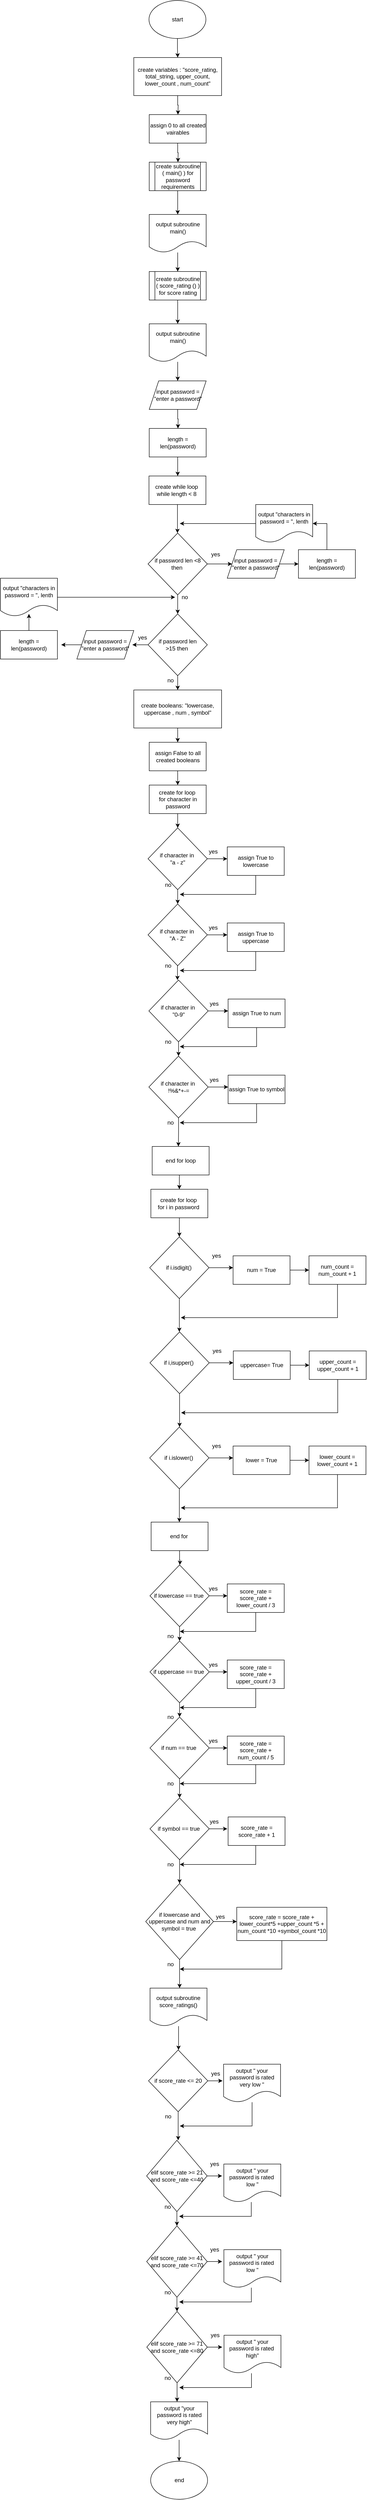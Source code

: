 <mxfile version="13.9.9" type="device"><diagram id="KdwjwquZ7RfV0tkbcsfE" name="Page-1"><mxGraphModel dx="1504" dy="705" grid="1" gridSize="10" guides="1" tooltips="1" connect="1" arrows="1" fold="1" page="1" pageScale="1" pageWidth="850" pageHeight="1100" math="0" shadow="0"><root><mxCell id="0"/><mxCell id="1" parent="0"/><mxCell id="ARI2hdOrfVQBnuiklUza-3" style="edgeStyle=orthogonalEdgeStyle;rounded=0;orthogonalLoop=1;jettySize=auto;html=1;entryX=0.5;entryY=0;entryDx=0;entryDy=0;" edge="1" parent="1" source="ARI2hdOrfVQBnuiklUza-1" target="ARI2hdOrfVQBnuiklUza-2"><mxGeometry relative="1" as="geometry"/></mxCell><mxCell id="ARI2hdOrfVQBnuiklUza-1" value="start" style="ellipse;whiteSpace=wrap;html=1;" vertex="1" parent="1"><mxGeometry x="365" y="20" width="120" height="80" as="geometry"/></mxCell><mxCell id="ARI2hdOrfVQBnuiklUza-5" style="edgeStyle=orthogonalEdgeStyle;rounded=0;orthogonalLoop=1;jettySize=auto;html=1;" edge="1" parent="1" source="ARI2hdOrfVQBnuiklUza-2"><mxGeometry relative="1" as="geometry"><mxPoint x="426" y="260" as="targetPoint"/></mxGeometry></mxCell><mxCell id="ARI2hdOrfVQBnuiklUza-2" value="create variables : &quot;score_rating, total_string, upper_count, lower_count , num_count&quot;" style="rounded=0;whiteSpace=wrap;html=1;" vertex="1" parent="1"><mxGeometry x="333" y="140" width="185" height="80" as="geometry"/></mxCell><mxCell id="ARI2hdOrfVQBnuiklUza-6" style="edgeStyle=orthogonalEdgeStyle;rounded=0;orthogonalLoop=1;jettySize=auto;html=1;" edge="1" parent="1" source="ARI2hdOrfVQBnuiklUza-4"><mxGeometry relative="1" as="geometry"><mxPoint x="426" y="360" as="targetPoint"/></mxGeometry></mxCell><mxCell id="ARI2hdOrfVQBnuiklUza-4" value="assign 0 to all created vairables" style="rounded=0;whiteSpace=wrap;html=1;" vertex="1" parent="1"><mxGeometry x="365.5" y="260" width="120" height="60" as="geometry"/></mxCell><mxCell id="ARI2hdOrfVQBnuiklUza-8" style="edgeStyle=orthogonalEdgeStyle;rounded=0;orthogonalLoop=1;jettySize=auto;html=1;exitX=0.5;exitY=1;exitDx=0;exitDy=0;" edge="1" parent="1"><mxGeometry relative="1" as="geometry"><mxPoint x="425.5" y="470" as="targetPoint"/><mxPoint x="425.5" y="420" as="sourcePoint"/></mxGeometry></mxCell><mxCell id="ARI2hdOrfVQBnuiklUza-10" value="&lt;span&gt;create subroutine ( main() ) for password requirements&lt;/span&gt;" style="shape=process;whiteSpace=wrap;html=1;backgroundOutline=1;" vertex="1" parent="1"><mxGeometry x="365.5" y="360" width="120" height="60" as="geometry"/></mxCell><mxCell id="ARI2hdOrfVQBnuiklUza-15" style="edgeStyle=orthogonalEdgeStyle;rounded=0;orthogonalLoop=1;jettySize=auto;html=1;entryX=0.5;entryY=0;entryDx=0;entryDy=0;" edge="1" parent="1" source="ARI2hdOrfVQBnuiklUza-11" target="ARI2hdOrfVQBnuiklUza-14"><mxGeometry relative="1" as="geometry"/></mxCell><mxCell id="ARI2hdOrfVQBnuiklUza-11" value="&lt;span&gt;create subroutine ( score_rating () ) for score rating&lt;/span&gt;" style="shape=process;whiteSpace=wrap;html=1;backgroundOutline=1;" vertex="1" parent="1"><mxGeometry x="365.5" y="590" width="120" height="60" as="geometry"/></mxCell><mxCell id="ARI2hdOrfVQBnuiklUza-13" style="edgeStyle=orthogonalEdgeStyle;rounded=0;orthogonalLoop=1;jettySize=auto;html=1;" edge="1" parent="1" source="ARI2hdOrfVQBnuiklUza-12" target="ARI2hdOrfVQBnuiklUza-11"><mxGeometry relative="1" as="geometry"/></mxCell><mxCell id="ARI2hdOrfVQBnuiklUza-12" value="output subroutine main()" style="shape=document;whiteSpace=wrap;html=1;boundedLbl=1;" vertex="1" parent="1"><mxGeometry x="365.5" y="470" width="120" height="80" as="geometry"/></mxCell><mxCell id="ARI2hdOrfVQBnuiklUza-17" style="edgeStyle=orthogonalEdgeStyle;rounded=0;orthogonalLoop=1;jettySize=auto;html=1;" edge="1" parent="1" source="ARI2hdOrfVQBnuiklUza-14"><mxGeometry relative="1" as="geometry"><mxPoint x="425.5" y="820" as="targetPoint"/></mxGeometry></mxCell><mxCell id="ARI2hdOrfVQBnuiklUza-14" value="output subroutine main()" style="shape=document;whiteSpace=wrap;html=1;boundedLbl=1;" vertex="1" parent="1"><mxGeometry x="365.5" y="700" width="120" height="80" as="geometry"/></mxCell><mxCell id="ARI2hdOrfVQBnuiklUza-18" style="edgeStyle=orthogonalEdgeStyle;rounded=0;orthogonalLoop=1;jettySize=auto;html=1;" edge="1" parent="1" source="ARI2hdOrfVQBnuiklUza-16"><mxGeometry relative="1" as="geometry"><mxPoint x="426" y="920" as="targetPoint"/></mxGeometry></mxCell><mxCell id="ARI2hdOrfVQBnuiklUza-16" value="input password = &quot;enter a password&quot;" style="shape=parallelogram;perimeter=parallelogramPerimeter;whiteSpace=wrap;html=1;fixedSize=1;" vertex="1" parent="1"><mxGeometry x="365.5" y="820" width="120" height="60" as="geometry"/></mxCell><mxCell id="ARI2hdOrfVQBnuiklUza-22" style="edgeStyle=orthogonalEdgeStyle;rounded=0;orthogonalLoop=1;jettySize=auto;html=1;" edge="1" parent="1" source="ARI2hdOrfVQBnuiklUza-20"><mxGeometry relative="1" as="geometry"><mxPoint x="425.5" y="1020" as="targetPoint"/></mxGeometry></mxCell><mxCell id="ARI2hdOrfVQBnuiklUza-20" value="length = len(password)" style="rounded=0;whiteSpace=wrap;html=1;" vertex="1" parent="1"><mxGeometry x="365.5" y="920" width="120" height="60" as="geometry"/></mxCell><mxCell id="ARI2hdOrfVQBnuiklUza-23" style="edgeStyle=orthogonalEdgeStyle;rounded=0;orthogonalLoop=1;jettySize=auto;html=1;" edge="1" parent="1" source="ARI2hdOrfVQBnuiklUza-21"><mxGeometry relative="1" as="geometry"><mxPoint x="425" y="1140" as="targetPoint"/></mxGeometry></mxCell><mxCell id="ARI2hdOrfVQBnuiklUza-21" value="create while loop&amp;nbsp;&lt;br&gt;while length &amp;lt; 8&amp;nbsp;" style="rounded=0;whiteSpace=wrap;html=1;" vertex="1" parent="1"><mxGeometry x="365" y="1020" width="120" height="60" as="geometry"/></mxCell><mxCell id="ARI2hdOrfVQBnuiklUza-25" style="edgeStyle=orthogonalEdgeStyle;rounded=0;orthogonalLoop=1;jettySize=auto;html=1;" edge="1" parent="1" source="ARI2hdOrfVQBnuiklUza-24"><mxGeometry relative="1" as="geometry"><mxPoint x="540" y="1205" as="targetPoint"/></mxGeometry></mxCell><mxCell id="ARI2hdOrfVQBnuiklUza-33" style="edgeStyle=orthogonalEdgeStyle;rounded=0;orthogonalLoop=1;jettySize=auto;html=1;entryX=0.5;entryY=0;entryDx=0;entryDy=0;" edge="1" parent="1" source="ARI2hdOrfVQBnuiklUza-24" target="ARI2hdOrfVQBnuiklUza-32"><mxGeometry relative="1" as="geometry"/></mxCell><mxCell id="ARI2hdOrfVQBnuiklUza-24" value="if password len &amp;lt;8 then&amp;nbsp;" style="rhombus;whiteSpace=wrap;html=1;" vertex="1" parent="1"><mxGeometry x="363" y="1140" width="125" height="130" as="geometry"/></mxCell><mxCell id="ARI2hdOrfVQBnuiklUza-28" style="edgeStyle=orthogonalEdgeStyle;rounded=0;orthogonalLoop=1;jettySize=auto;html=1;" edge="1" parent="1" source="ARI2hdOrfVQBnuiklUza-26"><mxGeometry relative="1" as="geometry"><mxPoint x="680" y="1205" as="targetPoint"/></mxGeometry></mxCell><mxCell id="ARI2hdOrfVQBnuiklUza-26" value="input password = &quot;enter a password&quot;" style="shape=parallelogram;perimeter=parallelogramPerimeter;whiteSpace=wrap;html=1;fixedSize=1;" vertex="1" parent="1"><mxGeometry x="530" y="1175" width="120" height="60" as="geometry"/></mxCell><mxCell id="ARI2hdOrfVQBnuiklUza-29" style="edgeStyle=orthogonalEdgeStyle;rounded=0;orthogonalLoop=1;jettySize=auto;html=1;" edge="1" parent="1" source="ARI2hdOrfVQBnuiklUza-27"><mxGeometry relative="1" as="geometry"><mxPoint x="710" y="1120" as="targetPoint"/><Array as="points"><mxPoint x="740" y="1120"/></Array></mxGeometry></mxCell><mxCell id="ARI2hdOrfVQBnuiklUza-27" value="length = len(password)" style="rounded=0;whiteSpace=wrap;html=1;" vertex="1" parent="1"><mxGeometry x="680" y="1175" width="120" height="60" as="geometry"/></mxCell><mxCell id="ARI2hdOrfVQBnuiklUza-31" style="edgeStyle=orthogonalEdgeStyle;rounded=0;orthogonalLoop=1;jettySize=auto;html=1;" edge="1" parent="1" source="ARI2hdOrfVQBnuiklUza-30"><mxGeometry relative="1" as="geometry"><mxPoint x="430" y="1120" as="targetPoint"/></mxGeometry></mxCell><mxCell id="ARI2hdOrfVQBnuiklUza-30" value="output &quot;characters in password = &quot;, lenth" style="shape=document;whiteSpace=wrap;html=1;boundedLbl=1;" vertex="1" parent="1"><mxGeometry x="590" y="1080" width="120" height="80" as="geometry"/></mxCell><mxCell id="ARI2hdOrfVQBnuiklUza-40" style="edgeStyle=orthogonalEdgeStyle;rounded=0;orthogonalLoop=1;jettySize=auto;html=1;" edge="1" parent="1" source="ARI2hdOrfVQBnuiklUza-32"><mxGeometry relative="1" as="geometry"><mxPoint x="330" y="1375" as="targetPoint"/></mxGeometry></mxCell><mxCell id="ARI2hdOrfVQBnuiklUza-45" style="edgeStyle=orthogonalEdgeStyle;rounded=0;orthogonalLoop=1;jettySize=auto;html=1;entryX=0.5;entryY=0;entryDx=0;entryDy=0;" edge="1" parent="1" source="ARI2hdOrfVQBnuiklUza-32" target="ARI2hdOrfVQBnuiklUza-44"><mxGeometry relative="1" as="geometry"/></mxCell><mxCell id="ARI2hdOrfVQBnuiklUza-32" value="if password len &lt;br&gt;&amp;gt;15 then&amp;nbsp;" style="rhombus;whiteSpace=wrap;html=1;" vertex="1" parent="1"><mxGeometry x="363" y="1310" width="125" height="130" as="geometry"/></mxCell><mxCell id="ARI2hdOrfVQBnuiklUza-41" style="edgeStyle=orthogonalEdgeStyle;rounded=0;orthogonalLoop=1;jettySize=auto;html=1;entryX=1.067;entryY=0.5;entryDx=0;entryDy=0;entryPerimeter=0;" edge="1" parent="1" source="ARI2hdOrfVQBnuiklUza-36" target="ARI2hdOrfVQBnuiklUza-38"><mxGeometry relative="1" as="geometry"/></mxCell><mxCell id="ARI2hdOrfVQBnuiklUza-36" value="input password = &quot;enter a password&quot;" style="shape=parallelogram;perimeter=parallelogramPerimeter;whiteSpace=wrap;html=1;fixedSize=1;" vertex="1" parent="1"><mxGeometry x="213" y="1345" width="120" height="60" as="geometry"/></mxCell><mxCell id="ARI2hdOrfVQBnuiklUza-42" style="edgeStyle=orthogonalEdgeStyle;rounded=0;orthogonalLoop=1;jettySize=auto;html=1;" edge="1" parent="1" source="ARI2hdOrfVQBnuiklUza-38"><mxGeometry relative="1" as="geometry"><mxPoint x="112" y="1310" as="targetPoint"/></mxGeometry></mxCell><mxCell id="ARI2hdOrfVQBnuiklUza-38" value="length = len(password)" style="rounded=0;whiteSpace=wrap;html=1;" vertex="1" parent="1"><mxGeometry x="52" y="1345" width="120" height="60" as="geometry"/></mxCell><mxCell id="ARI2hdOrfVQBnuiklUza-43" style="edgeStyle=orthogonalEdgeStyle;rounded=0;orthogonalLoop=1;jettySize=auto;html=1;" edge="1" parent="1" source="ARI2hdOrfVQBnuiklUza-39"><mxGeometry relative="1" as="geometry"><mxPoint x="420" y="1275" as="targetPoint"/></mxGeometry></mxCell><mxCell id="ARI2hdOrfVQBnuiklUza-39" value="output &quot;characters in password = &quot;, lenth" style="shape=document;whiteSpace=wrap;html=1;boundedLbl=1;" vertex="1" parent="1"><mxGeometry x="52" y="1235" width="120" height="80" as="geometry"/></mxCell><mxCell id="ARI2hdOrfVQBnuiklUza-47" style="edgeStyle=orthogonalEdgeStyle;rounded=0;orthogonalLoop=1;jettySize=auto;html=1;" edge="1" parent="1" source="ARI2hdOrfVQBnuiklUza-44"><mxGeometry relative="1" as="geometry"><mxPoint x="425.5" y="1580" as="targetPoint"/></mxGeometry></mxCell><mxCell id="ARI2hdOrfVQBnuiklUza-44" value="create booleans: &quot;lowercase, uppercase , num , symbol&quot;" style="rounded=0;whiteSpace=wrap;html=1;" vertex="1" parent="1"><mxGeometry x="333" y="1470" width="185" height="80" as="geometry"/></mxCell><mxCell id="ARI2hdOrfVQBnuiklUza-49" style="edgeStyle=orthogonalEdgeStyle;rounded=0;orthogonalLoop=1;jettySize=auto;html=1;entryX=0.5;entryY=0;entryDx=0;entryDy=0;" edge="1" parent="1" source="ARI2hdOrfVQBnuiklUza-46" target="ARI2hdOrfVQBnuiklUza-48"><mxGeometry relative="1" as="geometry"/></mxCell><mxCell id="ARI2hdOrfVQBnuiklUza-46" value="assign False to all created booleans" style="rounded=0;whiteSpace=wrap;html=1;" vertex="1" parent="1"><mxGeometry x="365.5" y="1580" width="120" height="60" as="geometry"/></mxCell><mxCell id="ARI2hdOrfVQBnuiklUza-51" style="edgeStyle=orthogonalEdgeStyle;rounded=0;orthogonalLoop=1;jettySize=auto;html=1;entryX=0.5;entryY=0;entryDx=0;entryDy=0;" edge="1" parent="1" source="ARI2hdOrfVQBnuiklUza-48" target="ARI2hdOrfVQBnuiklUza-50"><mxGeometry relative="1" as="geometry"/></mxCell><mxCell id="ARI2hdOrfVQBnuiklUza-48" value="create for loop&amp;nbsp;&lt;br&gt;for character in password" style="rounded=0;whiteSpace=wrap;html=1;" vertex="1" parent="1"><mxGeometry x="365.5" y="1670" width="120" height="60" as="geometry"/></mxCell><mxCell id="ARI2hdOrfVQBnuiklUza-57" style="edgeStyle=orthogonalEdgeStyle;rounded=0;orthogonalLoop=1;jettySize=auto;html=1;" edge="1" parent="1" source="ARI2hdOrfVQBnuiklUza-50"><mxGeometry relative="1" as="geometry"><mxPoint x="530" y="1825" as="targetPoint"/></mxGeometry></mxCell><mxCell id="ARI2hdOrfVQBnuiklUza-75" style="edgeStyle=orthogonalEdgeStyle;rounded=0;orthogonalLoop=1;jettySize=auto;html=1;" edge="1" parent="1" source="ARI2hdOrfVQBnuiklUza-50"><mxGeometry relative="1" as="geometry"><mxPoint x="425.5" y="1920" as="targetPoint"/></mxGeometry></mxCell><mxCell id="ARI2hdOrfVQBnuiklUza-50" value="if character in&amp;nbsp;&lt;br&gt;&quot;a - z&quot;" style="rhombus;whiteSpace=wrap;html=1;" vertex="1" parent="1"><mxGeometry x="363" y="1760" width="125" height="130" as="geometry"/></mxCell><mxCell id="ARI2hdOrfVQBnuiklUza-52" value="yes" style="text;html=1;align=center;verticalAlign=middle;resizable=0;points=[];autosize=1;" vertex="1" parent="1"><mxGeometry x="490" y="1175" width="30" height="20" as="geometry"/></mxCell><mxCell id="ARI2hdOrfVQBnuiklUza-53" value="yes" style="text;html=1;align=center;verticalAlign=middle;resizable=0;points=[];autosize=1;" vertex="1" parent="1"><mxGeometry x="335.5" y="1350" width="30" height="20" as="geometry"/></mxCell><mxCell id="ARI2hdOrfVQBnuiklUza-54" value="no" style="text;html=1;align=center;verticalAlign=middle;resizable=0;points=[];autosize=1;" vertex="1" parent="1"><mxGeometry x="425" y="1265" width="30" height="20" as="geometry"/></mxCell><mxCell id="ARI2hdOrfVQBnuiklUza-55" value="no" style="text;html=1;align=center;verticalAlign=middle;resizable=0;points=[];autosize=1;" vertex="1" parent="1"><mxGeometry x="395" y="1440" width="30" height="20" as="geometry"/></mxCell><mxCell id="ARI2hdOrfVQBnuiklUza-56" value="yes" style="text;html=1;align=center;verticalAlign=middle;resizable=0;points=[];autosize=1;" vertex="1" parent="1"><mxGeometry x="485" y="1800" width="30" height="20" as="geometry"/></mxCell><mxCell id="ARI2hdOrfVQBnuiklUza-59" style="edgeStyle=orthogonalEdgeStyle;rounded=0;orthogonalLoop=1;jettySize=auto;html=1;" edge="1" parent="1" source="ARI2hdOrfVQBnuiklUza-58"><mxGeometry relative="1" as="geometry"><mxPoint x="430" y="1900" as="targetPoint"/><Array as="points"><mxPoint x="590" y="1900"/></Array></mxGeometry></mxCell><mxCell id="ARI2hdOrfVQBnuiklUza-58" value="assign True to lowercase" style="rounded=0;whiteSpace=wrap;html=1;" vertex="1" parent="1"><mxGeometry x="530" y="1800" width="120" height="60" as="geometry"/></mxCell><mxCell id="ARI2hdOrfVQBnuiklUza-60" style="edgeStyle=orthogonalEdgeStyle;rounded=0;orthogonalLoop=1;jettySize=auto;html=1;" edge="1" parent="1" source="ARI2hdOrfVQBnuiklUza-61"><mxGeometry relative="1" as="geometry"><mxPoint x="530" y="1985" as="targetPoint"/></mxGeometry></mxCell><mxCell id="ARI2hdOrfVQBnuiklUza-61" value="if character in&amp;nbsp;&lt;br&gt;&quot;A - Z&quot;" style="rhombus;whiteSpace=wrap;html=1;" vertex="1" parent="1"><mxGeometry x="363" y="1920" width="125" height="130" as="geometry"/></mxCell><mxCell id="ARI2hdOrfVQBnuiklUza-62" value="yes" style="text;html=1;align=center;verticalAlign=middle;resizable=0;points=[];autosize=1;" vertex="1" parent="1"><mxGeometry x="485" y="1960" width="30" height="20" as="geometry"/></mxCell><mxCell id="ARI2hdOrfVQBnuiklUza-63" style="edgeStyle=orthogonalEdgeStyle;rounded=0;orthogonalLoop=1;jettySize=auto;html=1;" edge="1" parent="1" source="ARI2hdOrfVQBnuiklUza-64"><mxGeometry relative="1" as="geometry"><mxPoint x="430" y="2060" as="targetPoint"/><Array as="points"><mxPoint x="590" y="2060"/></Array></mxGeometry></mxCell><mxCell id="ARI2hdOrfVQBnuiklUza-64" value="assign True to uppercase" style="rounded=0;whiteSpace=wrap;html=1;" vertex="1" parent="1"><mxGeometry x="530" y="1960" width="120" height="60" as="geometry"/></mxCell><mxCell id="ARI2hdOrfVQBnuiklUza-65" style="edgeStyle=orthogonalEdgeStyle;rounded=0;orthogonalLoop=1;jettySize=auto;html=1;" edge="1" parent="1" source="ARI2hdOrfVQBnuiklUza-66"><mxGeometry relative="1" as="geometry"><mxPoint x="531.75" y="2145" as="targetPoint"/></mxGeometry></mxCell><mxCell id="ARI2hdOrfVQBnuiklUza-77" style="edgeStyle=orthogonalEdgeStyle;rounded=0;orthogonalLoop=1;jettySize=auto;html=1;entryX=0.5;entryY=0;entryDx=0;entryDy=0;" edge="1" parent="1" source="ARI2hdOrfVQBnuiklUza-66" target="ARI2hdOrfVQBnuiklUza-71"><mxGeometry relative="1" as="geometry"/></mxCell><mxCell id="ARI2hdOrfVQBnuiklUza-66" value="if character in&amp;nbsp;&lt;br&gt;&quot;0-9&quot;" style="rhombus;whiteSpace=wrap;html=1;" vertex="1" parent="1"><mxGeometry x="364.75" y="2080" width="125" height="130" as="geometry"/></mxCell><mxCell id="ARI2hdOrfVQBnuiklUza-67" value="yes" style="text;html=1;align=center;verticalAlign=middle;resizable=0;points=[];autosize=1;" vertex="1" parent="1"><mxGeometry x="486.75" y="2120" width="30" height="20" as="geometry"/></mxCell><mxCell id="ARI2hdOrfVQBnuiklUza-68" style="edgeStyle=orthogonalEdgeStyle;rounded=0;orthogonalLoop=1;jettySize=auto;html=1;" edge="1" parent="1" source="ARI2hdOrfVQBnuiklUza-69"><mxGeometry relative="1" as="geometry"><mxPoint x="430" y="2220" as="targetPoint"/><Array as="points"><mxPoint x="591.75" y="2220"/></Array></mxGeometry></mxCell><mxCell id="ARI2hdOrfVQBnuiklUza-69" value="assign True to num" style="rounded=0;whiteSpace=wrap;html=1;" vertex="1" parent="1"><mxGeometry x="531.75" y="2120" width="120" height="60" as="geometry"/></mxCell><mxCell id="ARI2hdOrfVQBnuiklUza-70" style="edgeStyle=orthogonalEdgeStyle;rounded=0;orthogonalLoop=1;jettySize=auto;html=1;" edge="1" parent="1" source="ARI2hdOrfVQBnuiklUza-71"><mxGeometry relative="1" as="geometry"><mxPoint x="531.75" y="2305" as="targetPoint"/></mxGeometry></mxCell><mxCell id="ARI2hdOrfVQBnuiklUza-78" style="edgeStyle=orthogonalEdgeStyle;rounded=0;orthogonalLoop=1;jettySize=auto;html=1;" edge="1" parent="1" source="ARI2hdOrfVQBnuiklUza-71"><mxGeometry relative="1" as="geometry"><mxPoint x="427" y="2430" as="targetPoint"/></mxGeometry></mxCell><mxCell id="ARI2hdOrfVQBnuiklUza-71" value="if character in&amp;nbsp;&lt;br&gt;!%&amp;amp;*+-=" style="rhombus;whiteSpace=wrap;html=1;" vertex="1" parent="1"><mxGeometry x="364.75" y="2240" width="125" height="130" as="geometry"/></mxCell><mxCell id="ARI2hdOrfVQBnuiklUza-72" value="yes" style="text;html=1;align=center;verticalAlign=middle;resizable=0;points=[];autosize=1;" vertex="1" parent="1"><mxGeometry x="486.75" y="2280" width="30" height="20" as="geometry"/></mxCell><mxCell id="ARI2hdOrfVQBnuiklUza-73" style="edgeStyle=orthogonalEdgeStyle;rounded=0;orthogonalLoop=1;jettySize=auto;html=1;" edge="1" parent="1" source="ARI2hdOrfVQBnuiklUza-74"><mxGeometry relative="1" as="geometry"><mxPoint x="430" y="2380" as="targetPoint"/><Array as="points"><mxPoint x="591.75" y="2380"/></Array></mxGeometry></mxCell><mxCell id="ARI2hdOrfVQBnuiklUza-74" value="assign True to symbol" style="rounded=0;whiteSpace=wrap;html=1;" vertex="1" parent="1"><mxGeometry x="531.75" y="2280" width="120" height="60" as="geometry"/></mxCell><mxCell id="ARI2hdOrfVQBnuiklUza-76" style="edgeStyle=orthogonalEdgeStyle;rounded=0;orthogonalLoop=1;jettySize=auto;html=1;" edge="1" parent="1"><mxGeometry relative="1" as="geometry"><mxPoint x="425.03" y="2080.03" as="targetPoint"/><mxPoint x="425.001" y="2049.999" as="sourcePoint"/></mxGeometry></mxCell><mxCell id="ARI2hdOrfVQBnuiklUza-79" value="no" style="text;html=1;align=center;verticalAlign=middle;resizable=0;points=[];autosize=1;" vertex="1" parent="1"><mxGeometry x="390" y="1870" width="30" height="20" as="geometry"/></mxCell><mxCell id="ARI2hdOrfVQBnuiklUza-80" value="no" style="text;html=1;align=center;verticalAlign=middle;resizable=0;points=[];autosize=1;" vertex="1" parent="1"><mxGeometry x="390" y="2040" width="30" height="20" as="geometry"/></mxCell><mxCell id="ARI2hdOrfVQBnuiklUza-81" value="no" style="text;html=1;align=center;verticalAlign=middle;resizable=0;points=[];autosize=1;" vertex="1" parent="1"><mxGeometry x="390" y="2200" width="30" height="20" as="geometry"/></mxCell><mxCell id="ARI2hdOrfVQBnuiklUza-82" value="no" style="text;html=1;align=center;verticalAlign=middle;resizable=0;points=[];autosize=1;" vertex="1" parent="1"><mxGeometry x="395" y="2370" width="30" height="20" as="geometry"/></mxCell><mxCell id="ARI2hdOrfVQBnuiklUza-85" style="edgeStyle=orthogonalEdgeStyle;rounded=0;orthogonalLoop=1;jettySize=auto;html=1;entryX=0.5;entryY=0;entryDx=0;entryDy=0;" edge="1" parent="1" source="ARI2hdOrfVQBnuiklUza-83" target="ARI2hdOrfVQBnuiklUza-84"><mxGeometry relative="1" as="geometry"/></mxCell><mxCell id="ARI2hdOrfVQBnuiklUza-83" value="create for loop&amp;nbsp;&lt;br&gt;for i in password&amp;nbsp;" style="rounded=0;whiteSpace=wrap;html=1;" vertex="1" parent="1"><mxGeometry x="369" y="2520" width="120" height="60" as="geometry"/></mxCell><mxCell id="ARI2hdOrfVQBnuiklUza-88" style="edgeStyle=orthogonalEdgeStyle;rounded=0;orthogonalLoop=1;jettySize=auto;html=1;" edge="1" parent="1" source="ARI2hdOrfVQBnuiklUza-84"><mxGeometry relative="1" as="geometry"><mxPoint x="542.25" y="2685" as="targetPoint"/><Array as="points"><mxPoint x="522.25" y="2685"/></Array></mxGeometry></mxCell><mxCell id="ARI2hdOrfVQBnuiklUza-92" style="edgeStyle=orthogonalEdgeStyle;rounded=0;orthogonalLoop=1;jettySize=auto;html=1;" edge="1" parent="1" source="ARI2hdOrfVQBnuiklUza-84"><mxGeometry relative="1" as="geometry"><mxPoint x="429" y="2820" as="targetPoint"/></mxGeometry></mxCell><mxCell id="ARI2hdOrfVQBnuiklUza-84" value="if i.isdigit()&amp;nbsp;" style="rhombus;whiteSpace=wrap;html=1;" vertex="1" parent="1"><mxGeometry x="366.5" y="2620" width="125" height="130" as="geometry"/></mxCell><mxCell id="ARI2hdOrfVQBnuiklUza-86" value="yes" style="text;html=1;align=center;verticalAlign=middle;resizable=0;points=[];autosize=1;" vertex="1" parent="1"><mxGeometry x="492.25" y="2650" width="30" height="20" as="geometry"/></mxCell><mxCell id="ARI2hdOrfVQBnuiklUza-89" style="edgeStyle=orthogonalEdgeStyle;rounded=0;orthogonalLoop=1;jettySize=auto;html=1;" edge="1" parent="1" source="ARI2hdOrfVQBnuiklUza-87"><mxGeometry relative="1" as="geometry"><mxPoint x="702.25" y="2690" as="targetPoint"/></mxGeometry></mxCell><mxCell id="ARI2hdOrfVQBnuiklUza-87" value="num = True" style="rounded=0;whiteSpace=wrap;html=1;" vertex="1" parent="1"><mxGeometry x="542.25" y="2660" width="120" height="60" as="geometry"/></mxCell><mxCell id="ARI2hdOrfVQBnuiklUza-91" style="edgeStyle=orthogonalEdgeStyle;rounded=0;orthogonalLoop=1;jettySize=auto;html=1;" edge="1" parent="1" source="ARI2hdOrfVQBnuiklUza-90"><mxGeometry relative="1" as="geometry"><mxPoint x="432.25" y="2790" as="targetPoint"/><Array as="points"><mxPoint x="762.25" y="2790"/><mxPoint x="492.25" y="2790"/></Array></mxGeometry></mxCell><mxCell id="ARI2hdOrfVQBnuiklUza-90" value="num_count = num_count + 1" style="rounded=0;whiteSpace=wrap;html=1;" vertex="1" parent="1"><mxGeometry x="702.25" y="2660" width="120" height="60" as="geometry"/></mxCell><mxCell id="ARI2hdOrfVQBnuiklUza-93" style="edgeStyle=orthogonalEdgeStyle;rounded=0;orthogonalLoop=1;jettySize=auto;html=1;" edge="1" parent="1" source="ARI2hdOrfVQBnuiklUza-95"><mxGeometry relative="1" as="geometry"><mxPoint x="542.75" y="2885" as="targetPoint"/><Array as="points"><mxPoint x="522.75" y="2885"/></Array></mxGeometry></mxCell><mxCell id="ARI2hdOrfVQBnuiklUza-94" style="edgeStyle=orthogonalEdgeStyle;rounded=0;orthogonalLoop=1;jettySize=auto;html=1;" edge="1" parent="1" source="ARI2hdOrfVQBnuiklUza-95"><mxGeometry relative="1" as="geometry"><mxPoint x="429.5" y="3020" as="targetPoint"/></mxGeometry></mxCell><mxCell id="ARI2hdOrfVQBnuiklUza-95" value="if i,isupper()&amp;nbsp;" style="rhombus;whiteSpace=wrap;html=1;" vertex="1" parent="1"><mxGeometry x="367" y="2820" width="125" height="130" as="geometry"/></mxCell><mxCell id="ARI2hdOrfVQBnuiklUza-96" value="yes" style="text;html=1;align=center;verticalAlign=middle;resizable=0;points=[];autosize=1;" vertex="1" parent="1"><mxGeometry x="492.75" y="2850" width="30" height="20" as="geometry"/></mxCell><mxCell id="ARI2hdOrfVQBnuiklUza-97" style="edgeStyle=orthogonalEdgeStyle;rounded=0;orthogonalLoop=1;jettySize=auto;html=1;" edge="1" parent="1" source="ARI2hdOrfVQBnuiklUza-98"><mxGeometry relative="1" as="geometry"><mxPoint x="702.75" y="2890" as="targetPoint"/></mxGeometry></mxCell><mxCell id="ARI2hdOrfVQBnuiklUza-98" value="uppercase= True" style="rounded=0;whiteSpace=wrap;html=1;" vertex="1" parent="1"><mxGeometry x="542.75" y="2860" width="120" height="60" as="geometry"/></mxCell><mxCell id="ARI2hdOrfVQBnuiklUza-99" style="edgeStyle=orthogonalEdgeStyle;rounded=0;orthogonalLoop=1;jettySize=auto;html=1;" edge="1" parent="1" source="ARI2hdOrfVQBnuiklUza-100"><mxGeometry relative="1" as="geometry"><mxPoint x="432.75" y="2990" as="targetPoint"/><Array as="points"><mxPoint x="762.75" y="2990"/><mxPoint x="492.75" y="2990"/></Array></mxGeometry></mxCell><mxCell id="ARI2hdOrfVQBnuiklUza-100" value="upper_count = upper_count + 1" style="rounded=0;whiteSpace=wrap;html=1;" vertex="1" parent="1"><mxGeometry x="702.75" y="2860" width="120" height="60" as="geometry"/></mxCell><mxCell id="ARI2hdOrfVQBnuiklUza-101" style="edgeStyle=orthogonalEdgeStyle;rounded=0;orthogonalLoop=1;jettySize=auto;html=1;" edge="1" parent="1" source="ARI2hdOrfVQBnuiklUza-103"><mxGeometry relative="1" as="geometry"><mxPoint x="542.25" y="3085" as="targetPoint"/><Array as="points"><mxPoint x="522.25" y="3085"/></Array></mxGeometry></mxCell><mxCell id="ARI2hdOrfVQBnuiklUza-102" style="edgeStyle=orthogonalEdgeStyle;rounded=0;orthogonalLoop=1;jettySize=auto;html=1;" edge="1" parent="1" source="ARI2hdOrfVQBnuiklUza-103"><mxGeometry relative="1" as="geometry"><mxPoint x="429" y="3220" as="targetPoint"/></mxGeometry></mxCell><mxCell id="ARI2hdOrfVQBnuiklUza-103" value="if i.islower()&amp;nbsp;" style="rhombus;whiteSpace=wrap;html=1;" vertex="1" parent="1"><mxGeometry x="366.5" y="3020" width="125" height="130" as="geometry"/></mxCell><mxCell id="ARI2hdOrfVQBnuiklUza-104" value="yes" style="text;html=1;align=center;verticalAlign=middle;resizable=0;points=[];autosize=1;" vertex="1" parent="1"><mxGeometry x="492.25" y="3050" width="30" height="20" as="geometry"/></mxCell><mxCell id="ARI2hdOrfVQBnuiklUza-105" style="edgeStyle=orthogonalEdgeStyle;rounded=0;orthogonalLoop=1;jettySize=auto;html=1;" edge="1" parent="1" source="ARI2hdOrfVQBnuiklUza-106"><mxGeometry relative="1" as="geometry"><mxPoint x="702.25" y="3090" as="targetPoint"/></mxGeometry></mxCell><mxCell id="ARI2hdOrfVQBnuiklUza-106" value="lower = True" style="rounded=0;whiteSpace=wrap;html=1;" vertex="1" parent="1"><mxGeometry x="542.25" y="3060" width="120" height="60" as="geometry"/></mxCell><mxCell id="ARI2hdOrfVQBnuiklUza-107" style="edgeStyle=orthogonalEdgeStyle;rounded=0;orthogonalLoop=1;jettySize=auto;html=1;" edge="1" parent="1" source="ARI2hdOrfVQBnuiklUza-108"><mxGeometry relative="1" as="geometry"><mxPoint x="432.25" y="3190" as="targetPoint"/><Array as="points"><mxPoint x="762.25" y="3190"/><mxPoint x="492.25" y="3190"/></Array></mxGeometry></mxCell><mxCell id="ARI2hdOrfVQBnuiklUza-108" value="lower_count = lower_count + 1" style="rounded=0;whiteSpace=wrap;html=1;" vertex="1" parent="1"><mxGeometry x="702.25" y="3060" width="120" height="60" as="geometry"/></mxCell><mxCell id="ARI2hdOrfVQBnuiklUza-113" style="edgeStyle=orthogonalEdgeStyle;rounded=0;orthogonalLoop=1;jettySize=auto;html=1;" edge="1" parent="1" source="ARI2hdOrfVQBnuiklUza-109"><mxGeometry relative="1" as="geometry"><mxPoint x="430" y="3310" as="targetPoint"/></mxGeometry></mxCell><mxCell id="ARI2hdOrfVQBnuiklUza-109" value="end for&amp;nbsp;" style="rounded=0;whiteSpace=wrap;html=1;" vertex="1" parent="1"><mxGeometry x="369.5" y="3220" width="120" height="60" as="geometry"/></mxCell><mxCell id="ARI2hdOrfVQBnuiklUza-111" style="edgeStyle=orthogonalEdgeStyle;rounded=0;orthogonalLoop=1;jettySize=auto;html=1;entryX=0.5;entryY=0;entryDx=0;entryDy=0;" edge="1" parent="1" source="ARI2hdOrfVQBnuiklUza-110" target="ARI2hdOrfVQBnuiklUza-83"><mxGeometry relative="1" as="geometry"><mxPoint x="431.75" y="2510" as="targetPoint"/><Array as="points"><mxPoint x="429" y="2500"/><mxPoint x="429" y="2500"/></Array></mxGeometry></mxCell><mxCell id="ARI2hdOrfVQBnuiklUza-110" value="end for loop" style="rounded=0;whiteSpace=wrap;html=1;" vertex="1" parent="1"><mxGeometry x="371.75" y="2430" width="120" height="60" as="geometry"/></mxCell><mxCell id="ARI2hdOrfVQBnuiklUza-115" style="edgeStyle=orthogonalEdgeStyle;rounded=0;orthogonalLoop=1;jettySize=auto;html=1;" edge="1" parent="1" source="ARI2hdOrfVQBnuiklUza-112"><mxGeometry relative="1" as="geometry"><mxPoint x="530" y="3865" as="targetPoint"/></mxGeometry></mxCell><mxCell id="ARI2hdOrfVQBnuiklUza-148" style="edgeStyle=orthogonalEdgeStyle;rounded=0;orthogonalLoop=1;jettySize=auto;html=1;" edge="1" parent="1" source="ARI2hdOrfVQBnuiklUza-112"><mxGeometry relative="1" as="geometry"><mxPoint x="429.5" y="3980" as="targetPoint"/></mxGeometry></mxCell><mxCell id="ARI2hdOrfVQBnuiklUza-112" value="if symbol == true&amp;nbsp;" style="rhombus;whiteSpace=wrap;html=1;" vertex="1" parent="1"><mxGeometry x="367" y="3800" width="125" height="130" as="geometry"/></mxCell><mxCell id="ARI2hdOrfVQBnuiklUza-114" value="yes" style="text;html=1;align=center;verticalAlign=middle;resizable=0;points=[];autosize=1;" vertex="1" parent="1"><mxGeometry x="486.75" y="3840" width="30" height="20" as="geometry"/></mxCell><mxCell id="ARI2hdOrfVQBnuiklUza-116" value="score_rate = score_rate + 1" style="rounded=0;whiteSpace=wrap;html=1;" vertex="1" parent="1"><mxGeometry x="531.75" y="3840" width="120" height="60" as="geometry"/></mxCell><mxCell id="ARI2hdOrfVQBnuiklUza-119" style="edgeStyle=orthogonalEdgeStyle;rounded=0;orthogonalLoop=1;jettySize=auto;html=1;" edge="1" parent="1" source="ARI2hdOrfVQBnuiklUza-117"><mxGeometry relative="1" as="geometry"><mxPoint x="530" y="3375" as="targetPoint"/></mxGeometry></mxCell><mxCell id="ARI2hdOrfVQBnuiklUza-125" style="edgeStyle=orthogonalEdgeStyle;rounded=0;orthogonalLoop=1;jettySize=auto;html=1;entryX=0.5;entryY=0;entryDx=0;entryDy=0;" edge="1" parent="1" source="ARI2hdOrfVQBnuiklUza-117" target="ARI2hdOrfVQBnuiklUza-122"><mxGeometry relative="1" as="geometry"/></mxCell><mxCell id="ARI2hdOrfVQBnuiklUza-117" value="if lowercase == true&amp;nbsp;" style="rhombus;whiteSpace=wrap;html=1;" vertex="1" parent="1"><mxGeometry x="367" y="3310" width="125" height="130" as="geometry"/></mxCell><mxCell id="ARI2hdOrfVQBnuiklUza-144" style="edgeStyle=orthogonalEdgeStyle;rounded=0;orthogonalLoop=1;jettySize=auto;html=1;entryX=1.167;entryY=0;entryDx=0;entryDy=0;entryPerimeter=0;" edge="1" parent="1" source="ARI2hdOrfVQBnuiklUza-118" target="ARI2hdOrfVQBnuiklUza-141"><mxGeometry relative="1" as="geometry"><mxPoint x="590" y="3460" as="targetPoint"/><Array as="points"><mxPoint x="590" y="3450"/></Array></mxGeometry></mxCell><mxCell id="ARI2hdOrfVQBnuiklUza-118" value="score_rate = score_rate + lower_count / 3" style="rounded=0;whiteSpace=wrap;html=1;" vertex="1" parent="1"><mxGeometry x="530" y="3350" width="120" height="60" as="geometry"/></mxCell><mxCell id="ARI2hdOrfVQBnuiklUza-120" value="yes" style="text;html=1;align=center;verticalAlign=middle;resizable=0;points=[];autosize=1;" vertex="1" parent="1"><mxGeometry x="485" y="3350" width="30" height="20" as="geometry"/></mxCell><mxCell id="ARI2hdOrfVQBnuiklUza-121" style="edgeStyle=orthogonalEdgeStyle;rounded=0;orthogonalLoop=1;jettySize=auto;html=1;" edge="1" parent="1" source="ARI2hdOrfVQBnuiklUza-122"><mxGeometry relative="1" as="geometry"><mxPoint x="530" y="3535" as="targetPoint"/></mxGeometry></mxCell><mxCell id="ARI2hdOrfVQBnuiklUza-139" style="edgeStyle=orthogonalEdgeStyle;rounded=0;orthogonalLoop=1;jettySize=auto;html=1;" edge="1" parent="1" source="ARI2hdOrfVQBnuiklUza-122" target="ARI2hdOrfVQBnuiklUza-132"><mxGeometry relative="1" as="geometry"/></mxCell><mxCell id="ARI2hdOrfVQBnuiklUza-122" value="if uppercase == true&amp;nbsp;" style="rhombus;whiteSpace=wrap;html=1;" vertex="1" parent="1"><mxGeometry x="367" y="3470" width="125" height="130" as="geometry"/></mxCell><mxCell id="ARI2hdOrfVQBnuiklUza-123" value="score_rate = score_rate + upper_count / 3" style="rounded=0;whiteSpace=wrap;html=1;" vertex="1" parent="1"><mxGeometry x="530" y="3510" width="120" height="60" as="geometry"/></mxCell><mxCell id="ARI2hdOrfVQBnuiklUza-124" value="yes" style="text;html=1;align=center;verticalAlign=middle;resizable=0;points=[];autosize=1;" vertex="1" parent="1"><mxGeometry x="485" y="3510" width="30" height="20" as="geometry"/></mxCell><mxCell id="ARI2hdOrfVQBnuiklUza-130" style="edgeStyle=orthogonalEdgeStyle;rounded=0;orthogonalLoop=1;jettySize=auto;html=1;" edge="1" parent="1" source="ARI2hdOrfVQBnuiklUza-132"><mxGeometry relative="1" as="geometry"><mxPoint x="530" y="3695" as="targetPoint"/></mxGeometry></mxCell><mxCell id="ARI2hdOrfVQBnuiklUza-143" style="edgeStyle=orthogonalEdgeStyle;rounded=0;orthogonalLoop=1;jettySize=auto;html=1;" edge="1" parent="1" source="ARI2hdOrfVQBnuiklUza-132"><mxGeometry relative="1" as="geometry"><mxPoint x="429.5" y="3800" as="targetPoint"/></mxGeometry></mxCell><mxCell id="ARI2hdOrfVQBnuiklUza-132" value="if num == true&amp;nbsp;" style="rhombus;whiteSpace=wrap;html=1;" vertex="1" parent="1"><mxGeometry x="367" y="3630" width="125" height="130" as="geometry"/></mxCell><mxCell id="ARI2hdOrfVQBnuiklUza-133" value="score_rate = score_rate + num_count / 5" style="rounded=0;whiteSpace=wrap;html=1;" vertex="1" parent="1"><mxGeometry x="530" y="3670" width="120" height="60" as="geometry"/></mxCell><mxCell id="ARI2hdOrfVQBnuiklUza-134" value="yes" style="text;html=1;align=center;verticalAlign=middle;resizable=0;points=[];autosize=1;" vertex="1" parent="1"><mxGeometry x="485" y="3670" width="30" height="20" as="geometry"/></mxCell><mxCell id="ARI2hdOrfVQBnuiklUza-140" value="no" style="text;html=1;align=center;verticalAlign=middle;resizable=0;points=[];autosize=1;" vertex="1" parent="1"><mxGeometry x="395" y="3620" width="30" height="20" as="geometry"/></mxCell><mxCell id="ARI2hdOrfVQBnuiklUza-141" value="no" style="text;html=1;align=center;verticalAlign=middle;resizable=0;points=[];autosize=1;" vertex="1" parent="1"><mxGeometry x="395" y="3450" width="30" height="20" as="geometry"/></mxCell><mxCell id="ARI2hdOrfVQBnuiklUza-142" value="no" style="text;html=1;align=center;verticalAlign=middle;resizable=0;points=[];autosize=1;" vertex="1" parent="1"><mxGeometry x="395" y="3760" width="30" height="20" as="geometry"/></mxCell><mxCell id="ARI2hdOrfVQBnuiklUza-145" style="edgeStyle=orthogonalEdgeStyle;rounded=0;orthogonalLoop=1;jettySize=auto;html=1;entryX=1.167;entryY=0;entryDx=0;entryDy=0;entryPerimeter=0;" edge="1" parent="1"><mxGeometry relative="1" as="geometry"><mxPoint x="429.95" y="3610" as="targetPoint"/><mxPoint x="589.999" y="3570" as="sourcePoint"/><Array as="points"><mxPoint x="589.94" y="3610"/></Array></mxGeometry></mxCell><mxCell id="ARI2hdOrfVQBnuiklUza-146" style="edgeStyle=orthogonalEdgeStyle;rounded=0;orthogonalLoop=1;jettySize=auto;html=1;entryX=1.167;entryY=0;entryDx=0;entryDy=0;entryPerimeter=0;" edge="1" parent="1"><mxGeometry relative="1" as="geometry"><mxPoint x="429.94" y="3770" as="targetPoint"/><mxPoint x="589.989" y="3730" as="sourcePoint"/><Array as="points"><mxPoint x="589.93" y="3770"/></Array></mxGeometry></mxCell><mxCell id="ARI2hdOrfVQBnuiklUza-147" style="edgeStyle=orthogonalEdgeStyle;rounded=0;orthogonalLoop=1;jettySize=auto;html=1;entryX=1.167;entryY=0;entryDx=0;entryDy=0;entryPerimeter=0;" edge="1" parent="1"><mxGeometry relative="1" as="geometry"><mxPoint x="429.95" y="3940" as="targetPoint"/><mxPoint x="589.999" y="3900" as="sourcePoint"/><Array as="points"><mxPoint x="589.94" y="3940"/></Array></mxGeometry></mxCell><mxCell id="ARI2hdOrfVQBnuiklUza-150" style="edgeStyle=orthogonalEdgeStyle;rounded=0;orthogonalLoop=1;jettySize=auto;html=1;" edge="1" parent="1" source="ARI2hdOrfVQBnuiklUza-149"><mxGeometry relative="1" as="geometry"><mxPoint x="550" y="4060" as="targetPoint"/></mxGeometry></mxCell><mxCell id="ARI2hdOrfVQBnuiklUza-154" style="edgeStyle=orthogonalEdgeStyle;rounded=0;orthogonalLoop=1;jettySize=auto;html=1;" edge="1" parent="1" source="ARI2hdOrfVQBnuiklUza-149"><mxGeometry relative="1" as="geometry"><mxPoint x="429.505" y="4200" as="targetPoint"/></mxGeometry></mxCell><mxCell id="ARI2hdOrfVQBnuiklUza-149" value="if lowercase and uppercase and num and symbol = true&amp;nbsp;" style="rhombus;whiteSpace=wrap;html=1;" vertex="1" parent="1"><mxGeometry x="358.13" y="3980" width="142.75" height="160" as="geometry"/></mxCell><mxCell id="ARI2hdOrfVQBnuiklUza-151" value="yes" style="text;html=1;align=center;verticalAlign=middle;resizable=0;points=[];autosize=1;" vertex="1" parent="1"><mxGeometry x="500" y="4040" width="30" height="20" as="geometry"/></mxCell><mxCell id="ARI2hdOrfVQBnuiklUza-152" value="score_rate = score_rate + lower_count*5 +upper_count *5 + num_count *10 +symbol_count *10" style="rounded=0;whiteSpace=wrap;html=1;" vertex="1" parent="1"><mxGeometry x="550" y="4030" width="190" height="70" as="geometry"/></mxCell><mxCell id="ARI2hdOrfVQBnuiklUza-153" style="edgeStyle=orthogonalEdgeStyle;rounded=0;orthogonalLoop=1;jettySize=auto;html=1;" edge="1" parent="1"><mxGeometry relative="1" as="geometry"><mxPoint x="430" y="4160" as="targetPoint"/><mxPoint x="645.049" y="4099.94" as="sourcePoint"/><Array as="points"><mxPoint x="645" y="4160"/></Array></mxGeometry></mxCell><mxCell id="ARI2hdOrfVQBnuiklUza-155" value="no" style="text;html=1;align=center;verticalAlign=middle;resizable=0;points=[];autosize=1;" vertex="1" parent="1"><mxGeometry x="395" y="4140" width="30" height="20" as="geometry"/></mxCell><mxCell id="ARI2hdOrfVQBnuiklUza-156" value="no" style="text;html=1;align=center;verticalAlign=middle;resizable=0;points=[];autosize=1;" vertex="1" parent="1"><mxGeometry x="395" y="3930" width="30" height="20" as="geometry"/></mxCell><mxCell id="ARI2hdOrfVQBnuiklUza-159" style="edgeStyle=orthogonalEdgeStyle;rounded=0;orthogonalLoop=1;jettySize=auto;html=1;" edge="1" parent="1" source="ARI2hdOrfVQBnuiklUza-158"><mxGeometry relative="1" as="geometry"><mxPoint x="427.25" y="4330" as="targetPoint"/></mxGeometry></mxCell><mxCell id="ARI2hdOrfVQBnuiklUza-158" value="output subroutine score_ratings()" style="shape=document;whiteSpace=wrap;html=1;boundedLbl=1;" vertex="1" parent="1"><mxGeometry x="367.25" y="4200" width="120" height="80" as="geometry"/></mxCell><mxCell id="ARI2hdOrfVQBnuiklUza-164" style="edgeStyle=orthogonalEdgeStyle;rounded=0;orthogonalLoop=1;jettySize=auto;html=1;" edge="1" parent="1" source="ARI2hdOrfVQBnuiklUza-161"><mxGeometry relative="1" as="geometry"><mxPoint x="520" y="4395" as="targetPoint"/></mxGeometry></mxCell><mxCell id="ARI2hdOrfVQBnuiklUza-167" style="edgeStyle=orthogonalEdgeStyle;rounded=0;orthogonalLoop=1;jettySize=auto;html=1;" edge="1" parent="1" source="ARI2hdOrfVQBnuiklUza-161"><mxGeometry relative="1" as="geometry"><mxPoint x="426.5" y="4520" as="targetPoint"/></mxGeometry></mxCell><mxCell id="ARI2hdOrfVQBnuiklUza-161" value="if score_rate &amp;lt;= 20" style="rhombus;whiteSpace=wrap;html=1;" vertex="1" parent="1"><mxGeometry x="364" y="4330" width="125" height="130" as="geometry"/></mxCell><mxCell id="ARI2hdOrfVQBnuiklUza-162" value="yes" style="text;html=1;align=center;verticalAlign=middle;resizable=0;points=[];autosize=1;" vertex="1" parent="1"><mxGeometry x="489.5" y="4370" width="30" height="20" as="geometry"/></mxCell><mxCell id="ARI2hdOrfVQBnuiklUza-165" style="edgeStyle=orthogonalEdgeStyle;rounded=0;orthogonalLoop=1;jettySize=auto;html=1;" edge="1" parent="1" source="ARI2hdOrfVQBnuiklUza-163"><mxGeometry relative="1" as="geometry"><mxPoint x="430" y="4490" as="targetPoint"/><Array as="points"><mxPoint x="582" y="4490"/></Array></mxGeometry></mxCell><mxCell id="ARI2hdOrfVQBnuiklUza-163" value="output &quot; your password is rated very low &quot;" style="shape=document;whiteSpace=wrap;html=1;boundedLbl=1;" vertex="1" parent="1"><mxGeometry x="522.25" y="4360" width="120" height="80" as="geometry"/></mxCell><mxCell id="ARI2hdOrfVQBnuiklUza-166" value="no" style="text;html=1;align=center;verticalAlign=middle;resizable=0;points=[];autosize=1;" vertex="1" parent="1"><mxGeometry x="390" y="4460" width="30" height="20" as="geometry"/></mxCell><mxCell id="ARI2hdOrfVQBnuiklUza-168" style="edgeStyle=orthogonalEdgeStyle;rounded=0;orthogonalLoop=1;jettySize=auto;html=1;" edge="1" parent="1" source="ARI2hdOrfVQBnuiklUza-170"><mxGeometry relative="1" as="geometry"><mxPoint x="519" y="4595" as="targetPoint"/></mxGeometry></mxCell><mxCell id="ARI2hdOrfVQBnuiklUza-181" style="edgeStyle=orthogonalEdgeStyle;rounded=0;orthogonalLoop=1;jettySize=auto;html=1;" edge="1" parent="1" source="ARI2hdOrfVQBnuiklUza-170" target="ARI2hdOrfVQBnuiklUza-176"><mxGeometry relative="1" as="geometry"/></mxCell><mxCell id="ARI2hdOrfVQBnuiklUza-170" value="elif score_rate &amp;gt;= 21 and score_rate &amp;lt;=40" style="rhombus;whiteSpace=wrap;html=1;" vertex="1" parent="1"><mxGeometry x="360" y="4520" width="127.62" height="150" as="geometry"/></mxCell><mxCell id="ARI2hdOrfVQBnuiklUza-171" value="yes" style="text;html=1;align=center;verticalAlign=middle;resizable=0;points=[];autosize=1;" vertex="1" parent="1"><mxGeometry x="488.12" y="4560" width="30" height="20" as="geometry"/></mxCell><mxCell id="ARI2hdOrfVQBnuiklUza-172" style="edgeStyle=orthogonalEdgeStyle;rounded=0;orthogonalLoop=1;jettySize=auto;html=1;" edge="1" parent="1" source="ARI2hdOrfVQBnuiklUza-173"><mxGeometry relative="1" as="geometry"><mxPoint x="428.62" y="4680" as="targetPoint"/><Array as="points"><mxPoint x="580.62" y="4680"/></Array></mxGeometry></mxCell><mxCell id="ARI2hdOrfVQBnuiklUza-173" value="output &quot; your password is rated&amp;nbsp; low &quot;" style="shape=document;whiteSpace=wrap;html=1;boundedLbl=1;" vertex="1" parent="1"><mxGeometry x="522.75" y="4570" width="120" height="80" as="geometry"/></mxCell><mxCell id="ARI2hdOrfVQBnuiklUza-174" value="no" style="text;html=1;align=center;verticalAlign=middle;resizable=0;points=[];autosize=1;" vertex="1" parent="1"><mxGeometry x="388.62" y="4650" width="30" height="20" as="geometry"/></mxCell><mxCell id="ARI2hdOrfVQBnuiklUza-175" style="edgeStyle=orthogonalEdgeStyle;rounded=0;orthogonalLoop=1;jettySize=auto;html=1;" edge="1" parent="1" source="ARI2hdOrfVQBnuiklUza-176"><mxGeometry relative="1" as="geometry"><mxPoint x="519.13" y="4775" as="targetPoint"/></mxGeometry></mxCell><mxCell id="ARI2hdOrfVQBnuiklUza-188" style="edgeStyle=orthogonalEdgeStyle;rounded=0;orthogonalLoop=1;jettySize=auto;html=1;entryX=0.5;entryY=0;entryDx=0;entryDy=0;" edge="1" parent="1" source="ARI2hdOrfVQBnuiklUza-176" target="ARI2hdOrfVQBnuiklUza-183"><mxGeometry relative="1" as="geometry"/></mxCell><mxCell id="ARI2hdOrfVQBnuiklUza-176" value="elif score_rate &amp;gt;= 41 and score_rate &amp;lt;=70" style="rhombus;whiteSpace=wrap;html=1;" vertex="1" parent="1"><mxGeometry x="360.13" y="4700" width="127.62" height="150" as="geometry"/></mxCell><mxCell id="ARI2hdOrfVQBnuiklUza-177" value="yes" style="text;html=1;align=center;verticalAlign=middle;resizable=0;points=[];autosize=1;" vertex="1" parent="1"><mxGeometry x="488.25" y="4740" width="30" height="20" as="geometry"/></mxCell><mxCell id="ARI2hdOrfVQBnuiklUza-178" style="edgeStyle=orthogonalEdgeStyle;rounded=0;orthogonalLoop=1;jettySize=auto;html=1;" edge="1" parent="1" source="ARI2hdOrfVQBnuiklUza-179"><mxGeometry relative="1" as="geometry"><mxPoint x="428.75" y="4860" as="targetPoint"/><Array as="points"><mxPoint x="580.75" y="4860"/></Array></mxGeometry></mxCell><mxCell id="ARI2hdOrfVQBnuiklUza-179" value="output &quot; your password is rated&amp;nbsp; low &quot;" style="shape=document;whiteSpace=wrap;html=1;boundedLbl=1;" vertex="1" parent="1"><mxGeometry x="522.88" y="4750" width="120" height="80" as="geometry"/></mxCell><mxCell id="ARI2hdOrfVQBnuiklUza-180" value="no" style="text;html=1;align=center;verticalAlign=middle;resizable=0;points=[];autosize=1;" vertex="1" parent="1"><mxGeometry x="388.75" y="4830" width="30" height="20" as="geometry"/></mxCell><mxCell id="ARI2hdOrfVQBnuiklUza-182" style="edgeStyle=orthogonalEdgeStyle;rounded=0;orthogonalLoop=1;jettySize=auto;html=1;" edge="1" parent="1" source="ARI2hdOrfVQBnuiklUza-183"><mxGeometry relative="1" as="geometry"><mxPoint x="519.38" y="4955" as="targetPoint"/></mxGeometry></mxCell><mxCell id="ARI2hdOrfVQBnuiklUza-189" style="edgeStyle=orthogonalEdgeStyle;rounded=0;orthogonalLoop=1;jettySize=auto;html=1;" edge="1" parent="1" source="ARI2hdOrfVQBnuiklUza-183"><mxGeometry relative="1" as="geometry"><mxPoint x="424.19" y="5070" as="targetPoint"/></mxGeometry></mxCell><mxCell id="ARI2hdOrfVQBnuiklUza-183" value="elif score_rate &amp;gt;= 71 and score_rate &amp;lt;=80" style="rhombus;whiteSpace=wrap;html=1;" vertex="1" parent="1"><mxGeometry x="360.38" y="4880" width="127.62" height="150" as="geometry"/></mxCell><mxCell id="ARI2hdOrfVQBnuiklUza-184" value="yes" style="text;html=1;align=center;verticalAlign=middle;resizable=0;points=[];autosize=1;" vertex="1" parent="1"><mxGeometry x="488.5" y="4920" width="30" height="20" as="geometry"/></mxCell><mxCell id="ARI2hdOrfVQBnuiklUza-185" style="edgeStyle=orthogonalEdgeStyle;rounded=0;orthogonalLoop=1;jettySize=auto;html=1;" edge="1" parent="1" source="ARI2hdOrfVQBnuiklUza-186"><mxGeometry relative="1" as="geometry"><mxPoint x="429" y="5040" as="targetPoint"/><Array as="points"><mxPoint x="581" y="5040"/></Array></mxGeometry></mxCell><mxCell id="ARI2hdOrfVQBnuiklUza-186" value="output &quot; your password is rated&amp;nbsp; high&quot;" style="shape=document;whiteSpace=wrap;html=1;boundedLbl=1;" vertex="1" parent="1"><mxGeometry x="523.13" y="4930" width="120" height="80" as="geometry"/></mxCell><mxCell id="ARI2hdOrfVQBnuiklUza-187" value="no" style="text;html=1;align=center;verticalAlign=middle;resizable=0;points=[];autosize=1;" vertex="1" parent="1"><mxGeometry x="389" y="5010" width="30" height="20" as="geometry"/></mxCell><mxCell id="ARI2hdOrfVQBnuiklUza-192" style="edgeStyle=orthogonalEdgeStyle;rounded=0;orthogonalLoop=1;jettySize=auto;html=1;" edge="1" parent="1" source="ARI2hdOrfVQBnuiklUza-191" target="ARI2hdOrfVQBnuiklUza-193"><mxGeometry relative="1" as="geometry"><mxPoint x="428.5" y="5200" as="targetPoint"/></mxGeometry></mxCell><mxCell id="ARI2hdOrfVQBnuiklUza-191" value="output &quot;your password is rated very high&quot;" style="shape=document;whiteSpace=wrap;html=1;boundedLbl=1;" vertex="1" parent="1"><mxGeometry x="368.5" y="5070" width="120" height="80" as="geometry"/></mxCell><mxCell id="ARI2hdOrfVQBnuiklUza-193" value="end" style="ellipse;whiteSpace=wrap;html=1;" vertex="1" parent="1"><mxGeometry x="368.5" y="5195" width="120" height="80" as="geometry"/></mxCell></root></mxGraphModel></diagram></mxfile>